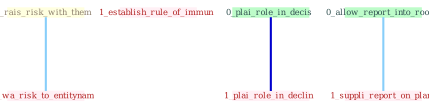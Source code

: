 Graph G{ 
    node
    [shape=polygon,style=filled,width=.5,height=.06,color="#BDFCC9",fixedsize=true,fontsize=4,
    fontcolor="#2f4f4f"];
    {node
    [color="#ffffe0", fontcolor="#8b7d6b"] "0_rais_risk_with_them "}
{node [color="#fff0f5", fontcolor="#b22222"] "1_wa_risk_to_entitynam " "1_establish_rule_of_immun " "1_plai_role_in_declin " "1_suppli_report_on_plan "}
edge [color="#B0E2FF"];

	"0_rais_risk_with_them " -- "1_wa_risk_to_entitynam " [w="1", color="#87cefa" ];
	"0_plai_role_in_decis " -- "1_plai_role_in_declin " [w="3", color="#0000cd" , len=0.6];
	"0_allow_report_into_room " -- "1_suppli_report_on_plan " [w="1", color="#87cefa" ];
}